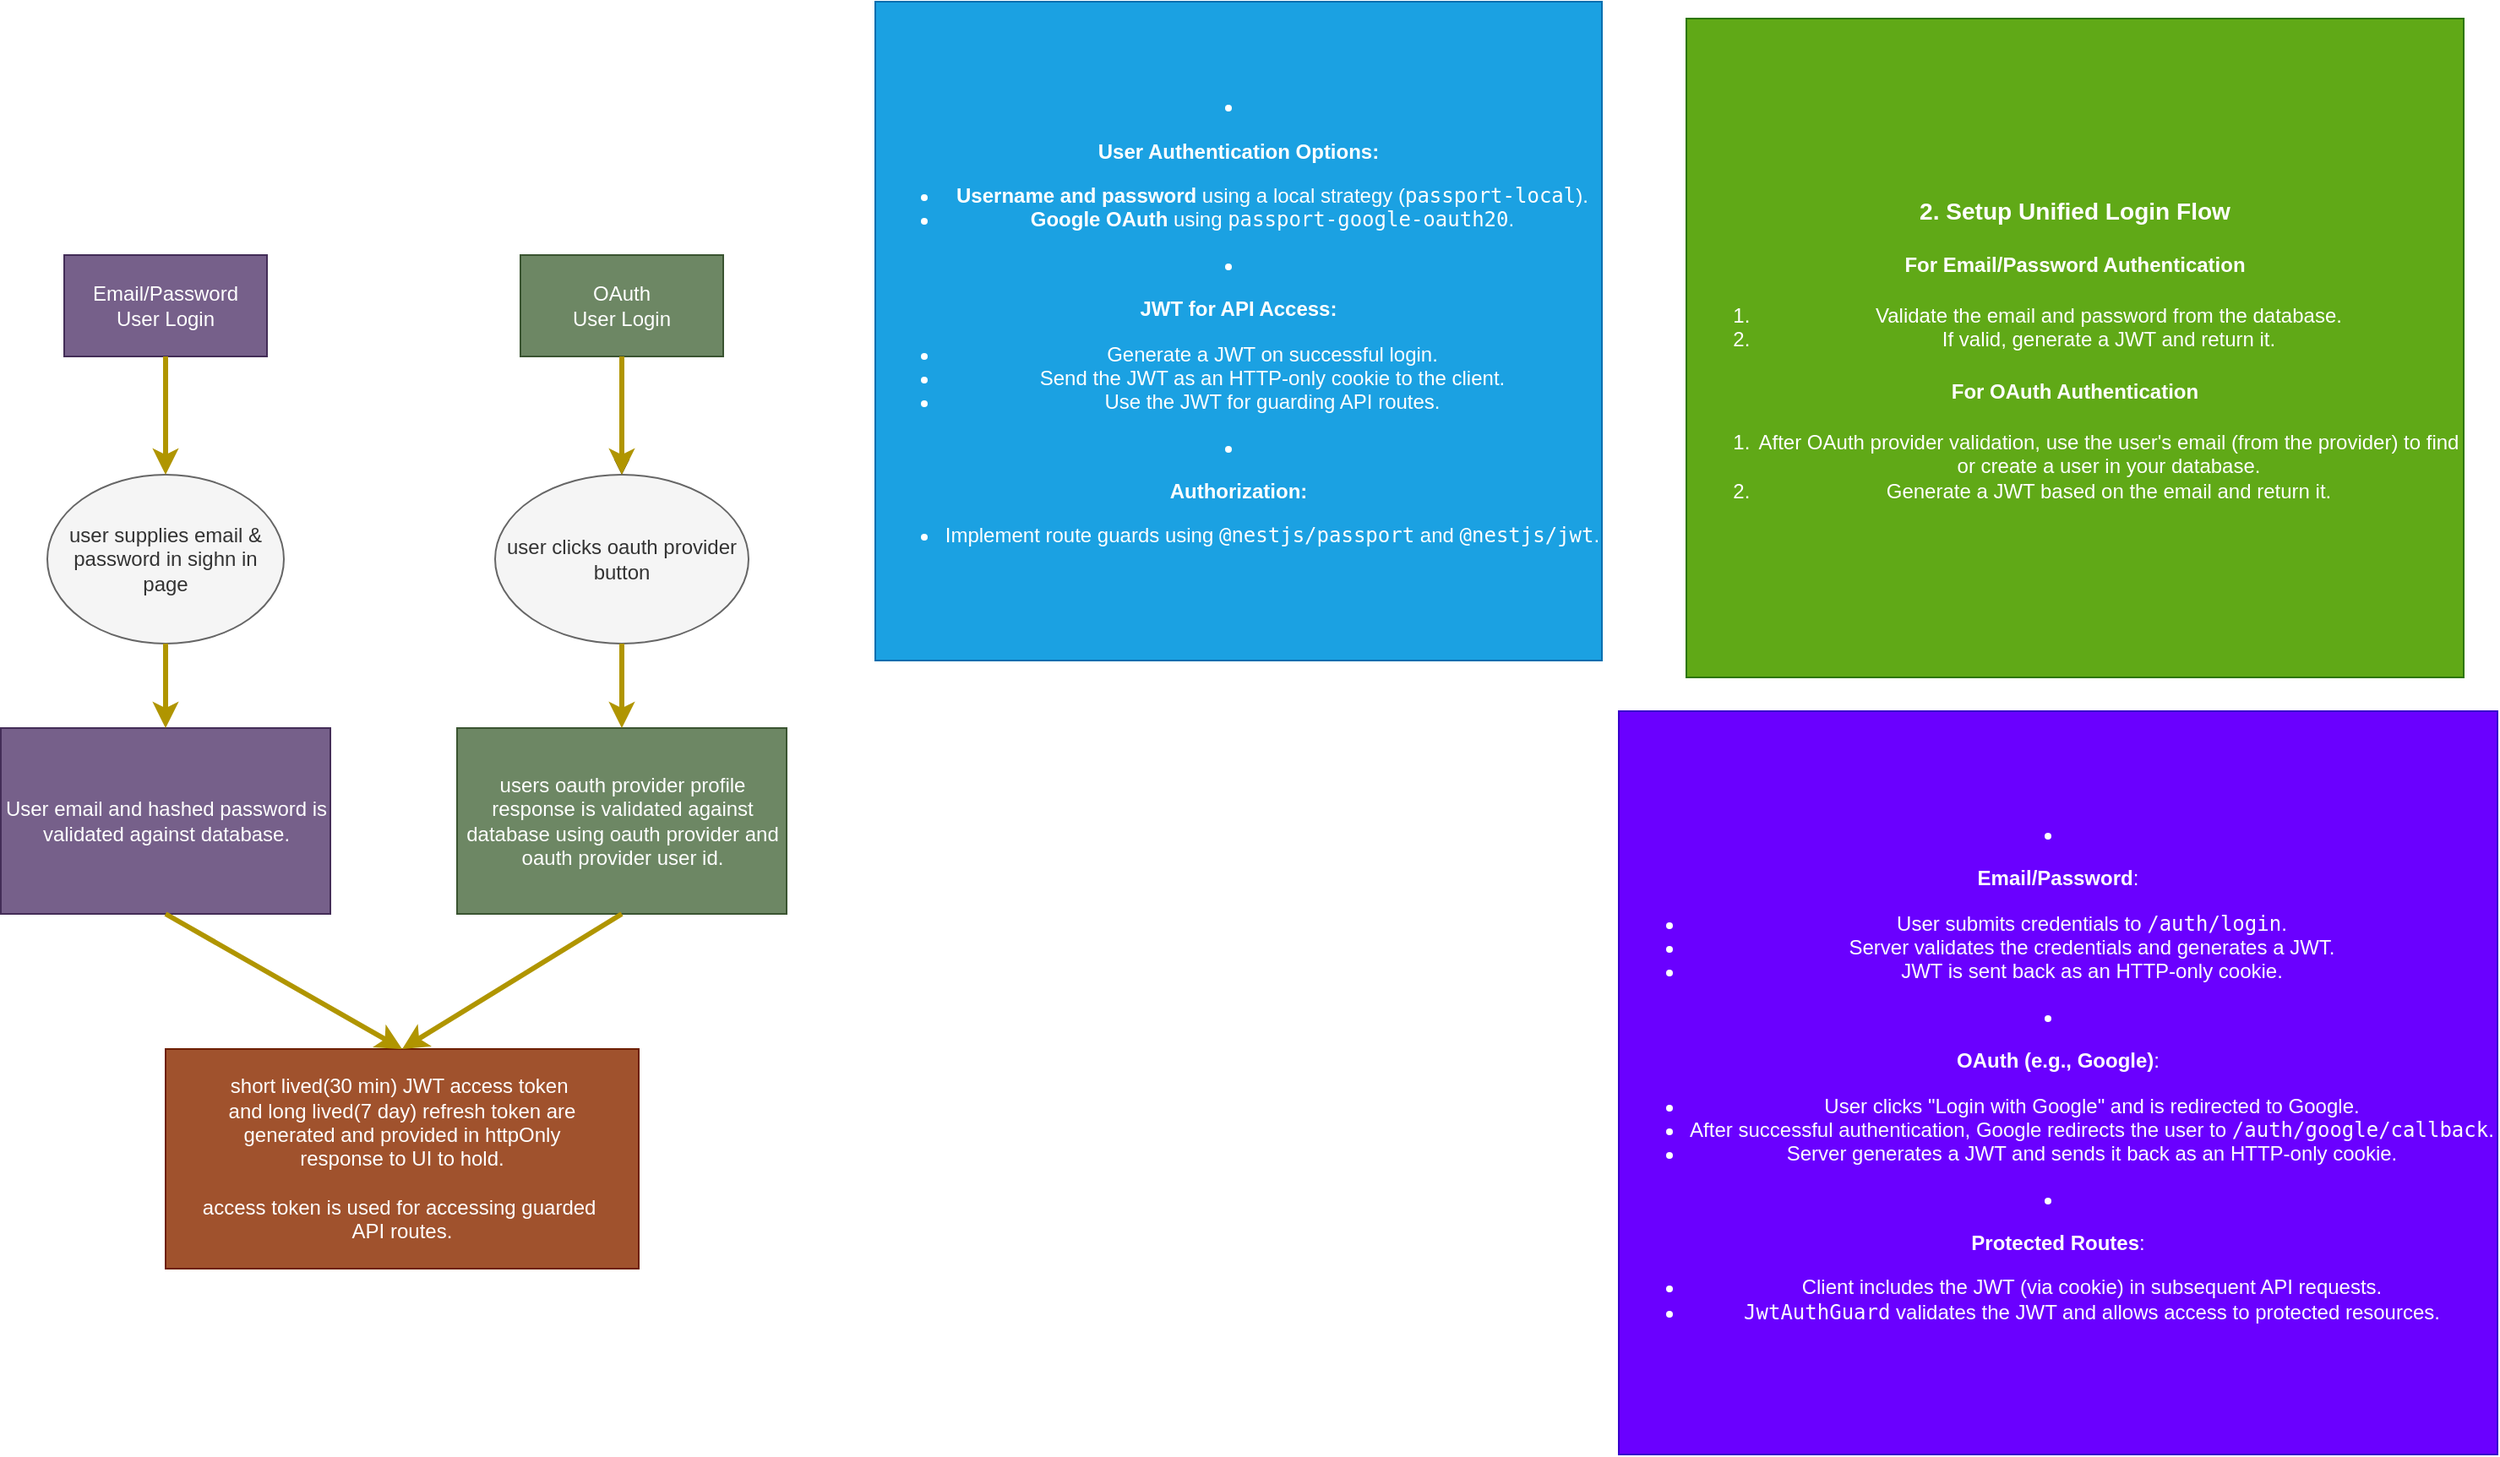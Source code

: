 <mxfile>
    <diagram id="Hvg_vFcXe_EE8H56llz_" name="Page-1">
        <mxGraphModel dx="2482" dy="724" grid="1" gridSize="10" guides="1" tooltips="1" connect="1" arrows="1" fold="1" page="1" pageScale="1" pageWidth="850" pageHeight="1100" math="0" shadow="0">
            <root>
                <mxCell id="0"/>
                <mxCell id="1" parent="0"/>
                <mxCell id="2" value="&lt;li&gt;&lt;p&gt;&lt;strong&gt;User Authentication Options:&lt;/strong&gt;&lt;/p&gt;&lt;ul&gt;&lt;li&gt;&lt;strong&gt;Username and password&lt;/strong&gt; using a local strategy (&lt;code&gt;passport-local&lt;/code&gt;).&lt;/li&gt;&lt;li&gt;&lt;strong&gt;Google OAuth&lt;/strong&gt; using &lt;code&gt;passport-google-oauth20&lt;/code&gt;.&lt;/li&gt;&lt;/ul&gt;&lt;/li&gt;&lt;li&gt;&lt;p&gt;&lt;strong&gt;JWT for API Access:&lt;/strong&gt;&lt;/p&gt;&lt;ul&gt;&lt;li&gt;Generate a JWT on successful login.&lt;/li&gt;&lt;li&gt;Send the JWT as an HTTP-only cookie to the client.&lt;/li&gt;&lt;li&gt;Use the JWT for guarding API routes.&lt;/li&gt;&lt;/ul&gt;&lt;/li&gt;&lt;li&gt;&lt;p&gt;&lt;strong&gt;Authorization:&lt;/strong&gt;&lt;/p&gt;&lt;ul&gt;&lt;li&gt;Implement route guards using &lt;code&gt;@nestjs/passport&lt;/code&gt; and &lt;code&gt;@nestjs/jwt&lt;/code&gt;.&lt;/li&gt;&lt;/ul&gt;&lt;/li&gt;" style="rounded=0;whiteSpace=wrap;html=1;fillColor=#1ba1e2;fontColor=#ffffff;strokeColor=#006EAF;" parent="1" vertex="1">
                    <mxGeometry x="-180" y="50" width="430" height="390" as="geometry"/>
                </mxCell>
                <mxCell id="3" value="&lt;h3&gt;&lt;strong&gt;2. Setup Unified Login Flow&lt;/strong&gt;&lt;/h3&gt;&lt;h4&gt;&lt;strong&gt;For Email/Password Authentication&lt;/strong&gt;&lt;/h4&gt;&lt;ol&gt;&lt;li&gt;Validate the email and password from the database.&lt;/li&gt;&lt;li&gt;If valid, generate a JWT and return it.&lt;/li&gt;&lt;/ol&gt;&lt;h4&gt;&lt;strong&gt;For OAuth Authentication&lt;/strong&gt;&lt;/h4&gt;&lt;ol&gt;&lt;li&gt;After OAuth provider validation, use the user's email (from the provider) to find or create a user in your database.&lt;/li&gt;&lt;li&gt;Generate a JWT based on the email and return it.&lt;/li&gt;&lt;/ol&gt;" style="rounded=0;whiteSpace=wrap;html=1;fillColor=#60a917;fontColor=#ffffff;strokeColor=#2D7600;" parent="1" vertex="1">
                    <mxGeometry x="300" y="60" width="460" height="390" as="geometry"/>
                </mxCell>
                <mxCell id="4" value="&lt;li&gt;&lt;p&gt;&lt;strong&gt;Email/Password&lt;/strong&gt;:&lt;/p&gt;&lt;ul&gt;&lt;li&gt;User submits credentials to &lt;code&gt;/auth/login&lt;/code&gt;.&lt;/li&gt;&lt;li&gt;Server validates the credentials and generates a JWT.&lt;/li&gt;&lt;li&gt;JWT is sent back as an HTTP-only cookie.&lt;/li&gt;&lt;/ul&gt;&lt;/li&gt;&lt;li&gt;&lt;p&gt;&lt;strong&gt;OAuth (e.g., Google)&lt;/strong&gt;:&lt;/p&gt;&lt;ul&gt;&lt;li&gt;User clicks &quot;Login with Google&quot; and is redirected to Google.&lt;/li&gt;&lt;li&gt;After successful authentication, Google redirects the user to &lt;code&gt;/auth/google/callback&lt;/code&gt;.&lt;/li&gt;&lt;li&gt;Server generates a JWT and sends it back as an HTTP-only cookie.&lt;/li&gt;&lt;/ul&gt;&lt;/li&gt;&lt;li&gt;&lt;p&gt;&lt;strong&gt;Protected Routes&lt;/strong&gt;:&lt;/p&gt;&lt;ul&gt;&lt;li&gt;Client includes the JWT (via cookie) in subsequent API requests.&lt;/li&gt;&lt;li&gt;&lt;code&gt;JwtAuthGuard&lt;/code&gt; validates the JWT and allows access to protected resources.&lt;/li&gt;&lt;/ul&gt;&lt;/li&gt;" style="rounded=0;whiteSpace=wrap;html=1;fillColor=#6a00ff;fontColor=#ffffff;strokeColor=#3700CC;" parent="1" vertex="1">
                    <mxGeometry x="260" y="470" width="520" height="440" as="geometry"/>
                </mxCell>
                <mxCell id="6" value="user supplies email &amp;amp; password in sighn in page" style="ellipse;whiteSpace=wrap;html=1;fillColor=#f5f5f5;strokeColor=#666666;fontColor=#333333;" parent="1" vertex="1">
                    <mxGeometry x="-670" y="330" width="140" height="100" as="geometry"/>
                </mxCell>
                <mxCell id="8" value="Email/Password&lt;br&gt;User Login" style="rounded=0;whiteSpace=wrap;html=1;fillColor=#76608a;fontColor=#ffffff;strokeColor=#432D57;" vertex="1" parent="1">
                    <mxGeometry x="-660" y="200" width="120" height="60" as="geometry"/>
                </mxCell>
                <mxCell id="16" value="" style="edgeStyle=none;html=1;" edge="1" parent="1" source="9" target="10">
                    <mxGeometry relative="1" as="geometry"/>
                </mxCell>
                <mxCell id="9" value="OAuth&lt;br&gt;User Login" style="rounded=0;whiteSpace=wrap;html=1;fillColor=#6d8764;fontColor=#ffffff;strokeColor=#3A5431;" vertex="1" parent="1">
                    <mxGeometry x="-390" y="200" width="120" height="60" as="geometry"/>
                </mxCell>
                <mxCell id="10" value="user clicks oauth provider button" style="ellipse;whiteSpace=wrap;html=1;fillColor=#f5f5f5;fontColor=#333333;strokeColor=#666666;" vertex="1" parent="1">
                    <mxGeometry x="-405" y="330" width="150" height="100" as="geometry"/>
                </mxCell>
                <mxCell id="11" value="User email and hashed password is validated against database." style="rounded=0;whiteSpace=wrap;html=1;fillColor=#76608a;strokeColor=#432D57;fontColor=#ffffff;" vertex="1" parent="1">
                    <mxGeometry x="-697.5" y="480" width="195" height="110" as="geometry"/>
                </mxCell>
                <mxCell id="12" value="users oauth provider profile response is validated against database using oauth provider and oauth provider user id." style="rounded=0;whiteSpace=wrap;html=1;fillColor=#6d8764;fontColor=#ffffff;strokeColor=#3A5431;" vertex="1" parent="1">
                    <mxGeometry x="-427.5" y="480" width="195" height="110" as="geometry"/>
                </mxCell>
                <mxCell id="13" value="" style="endArrow=classic;html=1;exitX=0.5;exitY=1;exitDx=0;exitDy=0;entryX=0.5;entryY=0;entryDx=0;entryDy=0;fillColor=#e3c800;strokeColor=#B09500;strokeWidth=3;" edge="1" parent="1" source="8" target="6">
                    <mxGeometry width="50" height="50" relative="1" as="geometry">
                        <mxPoint x="-50" y="350" as="sourcePoint"/>
                        <mxPoint x="-620" y="320" as="targetPoint"/>
                    </mxGeometry>
                </mxCell>
                <mxCell id="14" value="" style="endArrow=classic;html=1;exitX=0.5;exitY=1;exitDx=0;exitDy=0;entryX=0.5;entryY=0;entryDx=0;entryDy=0;fillColor=#e3c800;strokeColor=#B09500;strokeWidth=3;" edge="1" parent="1" source="6" target="11">
                    <mxGeometry width="50" height="50" relative="1" as="geometry">
                        <mxPoint x="-50" y="350" as="sourcePoint"/>
                        <mxPoint y="300" as="targetPoint"/>
                    </mxGeometry>
                </mxCell>
                <mxCell id="15" value="" style="endArrow=classic;html=1;exitX=0.5;exitY=1;exitDx=0;exitDy=0;fillColor=#e3c800;strokeColor=#B09500;strokeWidth=3;" edge="1" parent="1" source="9" target="10">
                    <mxGeometry width="50" height="50" relative="1" as="geometry">
                        <mxPoint x="-320" y="270" as="sourcePoint"/>
                        <mxPoint y="300" as="targetPoint"/>
                    </mxGeometry>
                </mxCell>
                <mxCell id="17" value="" style="endArrow=classic;html=1;exitX=0.5;exitY=1;exitDx=0;exitDy=0;fillColor=#e3c800;strokeColor=#B09500;strokeWidth=3;" edge="1" parent="1" source="10" target="12">
                    <mxGeometry width="50" height="50" relative="1" as="geometry">
                        <mxPoint x="-50" y="350" as="sourcePoint"/>
                        <mxPoint y="300" as="targetPoint"/>
                    </mxGeometry>
                </mxCell>
                <mxCell id="18" value="short lived(30 min) JWT access token&amp;nbsp;&lt;br&gt;and long lived(7 day) refresh token are&lt;br&gt;generated and provided in httpOnly&lt;br&gt;response to UI to hold.&lt;br&gt;&lt;br&gt;access token is used for accessing guarded&amp;nbsp;&lt;br&gt;API routes." style="rounded=0;whiteSpace=wrap;html=1;fillColor=#a0522d;fontColor=#ffffff;strokeColor=#6D1F00;" vertex="1" parent="1">
                    <mxGeometry x="-600" y="670" width="280" height="130" as="geometry"/>
                </mxCell>
                <mxCell id="19" value="" style="endArrow=classic;html=1;exitX=0.5;exitY=1;exitDx=0;exitDy=0;entryX=0.5;entryY=0;entryDx=0;entryDy=0;fillColor=#e3c800;strokeColor=#B09500;strokeWidth=3;" edge="1" parent="1" source="11" target="18">
                    <mxGeometry width="50" height="50" relative="1" as="geometry">
                        <mxPoint x="-50" y="540" as="sourcePoint"/>
                        <mxPoint y="490" as="targetPoint"/>
                    </mxGeometry>
                </mxCell>
                <mxCell id="20" value="" style="endArrow=classic;html=1;exitX=0.5;exitY=1;exitDx=0;exitDy=0;entryX=0.5;entryY=0;entryDx=0;entryDy=0;fillColor=#e3c800;strokeColor=#B09500;strokeWidth=3;" edge="1" parent="1" source="12" target="18">
                    <mxGeometry width="50" height="50" relative="1" as="geometry">
                        <mxPoint x="-50" y="540" as="sourcePoint"/>
                        <mxPoint y="490" as="targetPoint"/>
                    </mxGeometry>
                </mxCell>
            </root>
        </mxGraphModel>
    </diagram>
</mxfile>